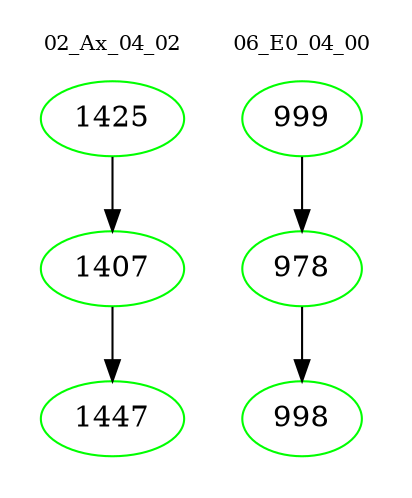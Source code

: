 digraph{
subgraph cluster_0 {
color = white
label = "02_Ax_04_02";
fontsize=10;
T0_1425 [label="1425", color="green"]
T0_1425 -> T0_1407 [color="black"]
T0_1407 [label="1407", color="green"]
T0_1407 -> T0_1447 [color="black"]
T0_1447 [label="1447", color="green"]
}
subgraph cluster_1 {
color = white
label = "06_E0_04_00";
fontsize=10;
T1_999 [label="999", color="green"]
T1_999 -> T1_978 [color="black"]
T1_978 [label="978", color="green"]
T1_978 -> T1_998 [color="black"]
T1_998 [label="998", color="green"]
}
}
